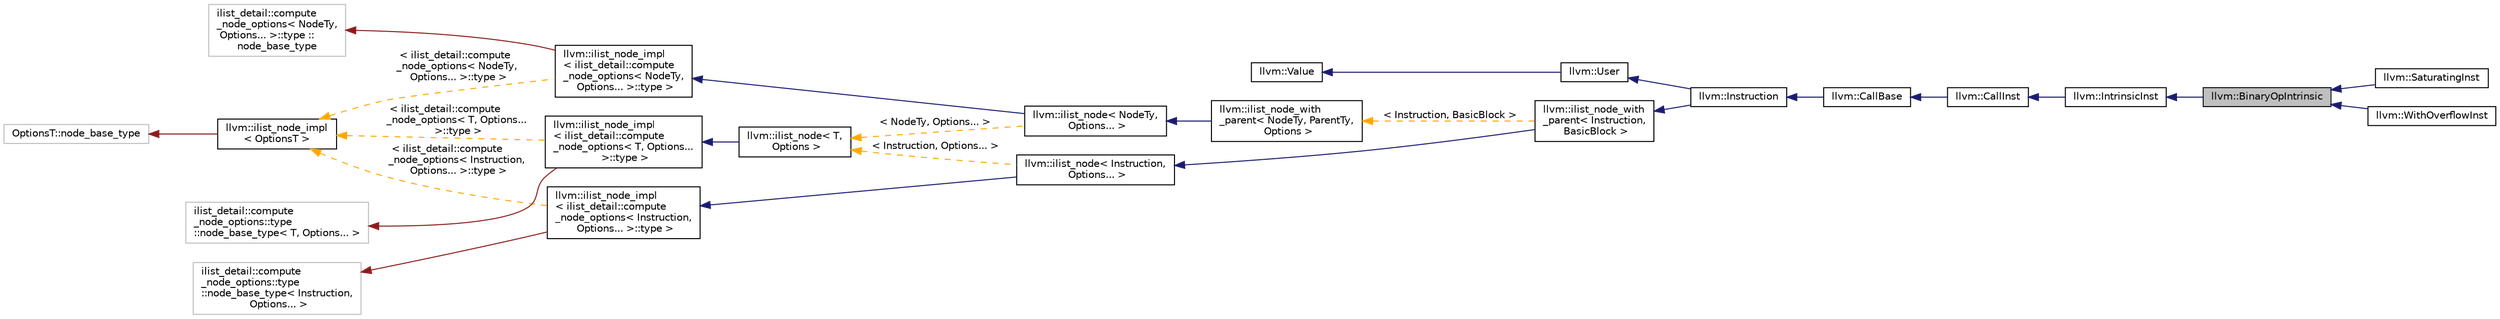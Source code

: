 digraph "llvm::BinaryOpIntrinsic"
{
 // LATEX_PDF_SIZE
  bgcolor="transparent";
  edge [fontname="Helvetica",fontsize="10",labelfontname="Helvetica",labelfontsize="10"];
  node [fontname="Helvetica",fontsize="10",shape=record];
  rankdir="LR";
  Node1 [label="llvm::BinaryOpIntrinsic",height=0.2,width=0.4,color="black", fillcolor="grey75", style="filled", fontcolor="black",tooltip="This class represents an intrinsic that is based on a binary operation."];
  Node2 -> Node1 [dir="back",color="midnightblue",fontsize="10",style="solid",fontname="Helvetica"];
  Node2 [label="llvm::IntrinsicInst",height=0.2,width=0.4,color="black",URL="$classllvm_1_1IntrinsicInst.html",tooltip="A wrapper class for inspecting calls to intrinsic functions."];
  Node3 -> Node2 [dir="back",color="midnightblue",fontsize="10",style="solid",fontname="Helvetica"];
  Node3 [label="llvm::CallInst",height=0.2,width=0.4,color="black",URL="$classllvm_1_1CallInst.html",tooltip="This class represents a function call, abstracting a target machine's calling convention."];
  Node4 -> Node3 [dir="back",color="midnightblue",fontsize="10",style="solid",fontname="Helvetica"];
  Node4 [label="llvm::CallBase",height=0.2,width=0.4,color="black",URL="$classllvm_1_1CallBase.html",tooltip="Base class for all callable instructions (InvokeInst and CallInst) Holds everything related to callin..."];
  Node5 -> Node4 [dir="back",color="midnightblue",fontsize="10",style="solid",fontname="Helvetica"];
  Node5 [label="llvm::Instruction",height=0.2,width=0.4,color="black",URL="$classllvm_1_1Instruction.html",tooltip=" "];
  Node6 -> Node5 [dir="back",color="midnightblue",fontsize="10",style="solid",fontname="Helvetica"];
  Node6 [label="llvm::User",height=0.2,width=0.4,color="black",URL="$classllvm_1_1User.html",tooltip=" "];
  Node7 -> Node6 [dir="back",color="midnightblue",fontsize="10",style="solid",fontname="Helvetica"];
  Node7 [label="llvm::Value",height=0.2,width=0.4,color="black",URL="$classllvm_1_1Value.html",tooltip="LLVM Value Representation."];
  Node8 -> Node5 [dir="back",color="midnightblue",fontsize="10",style="solid",fontname="Helvetica"];
  Node8 [label="llvm::ilist_node_with\l_parent\< Instruction,\l BasicBlock \>",height=0.2,width=0.4,color="black",URL="$classllvm_1_1ilist__node__with__parent.html",tooltip=" "];
  Node9 -> Node8 [dir="back",color="midnightblue",fontsize="10",style="solid",fontname="Helvetica"];
  Node9 [label="llvm::ilist_node\< Instruction,\l Options... \>",height=0.2,width=0.4,color="black",URL="$classllvm_1_1ilist__node.html",tooltip=" "];
  Node10 -> Node9 [dir="back",color="midnightblue",fontsize="10",style="solid",fontname="Helvetica"];
  Node10 [label="llvm::ilist_node_impl\l\< ilist_detail::compute\l_node_options\< Instruction,\l Options... \>::type \>",height=0.2,width=0.4,color="black",URL="$classllvm_1_1ilist__node__impl.html",tooltip=" "];
  Node11 -> Node10 [dir="back",color="firebrick4",fontsize="10",style="solid",fontname="Helvetica"];
  Node11 [label="ilist_detail::compute\l_node_options::type \l::node_base_type\< Instruction,\l Options... \>",height=0.2,width=0.4,color="grey75",tooltip=" "];
  Node12 -> Node10 [dir="back",color="orange",fontsize="10",style="dashed",label=" \< ilist_detail::compute\l_node_options\< Instruction,\l Options... \>::type \>" ,fontname="Helvetica"];
  Node12 [label="llvm::ilist_node_impl\l\< OptionsT \>",height=0.2,width=0.4,color="black",URL="$classllvm_1_1ilist__node__impl.html",tooltip="Implementation for an ilist node."];
  Node13 -> Node12 [dir="back",color="firebrick4",fontsize="10",style="solid",fontname="Helvetica"];
  Node13 [label="OptionsT::node_base_type",height=0.2,width=0.4,color="grey75",tooltip=" "];
  Node14 -> Node9 [dir="back",color="orange",fontsize="10",style="dashed",label=" \< Instruction, Options... \>" ,fontname="Helvetica"];
  Node14 [label="llvm::ilist_node\< T,\l Options \>",height=0.2,width=0.4,color="black",URL="$classllvm_1_1ilist__node.html",tooltip=" "];
  Node15 -> Node14 [dir="back",color="midnightblue",fontsize="10",style="solid",fontname="Helvetica"];
  Node15 [label="llvm::ilist_node_impl\l\< ilist_detail::compute\l_node_options\< T, Options...\l \>::type \>",height=0.2,width=0.4,color="black",URL="$classllvm_1_1ilist__node__impl.html",tooltip=" "];
  Node16 -> Node15 [dir="back",color="firebrick4",fontsize="10",style="solid",fontname="Helvetica"];
  Node16 [label="ilist_detail::compute\l_node_options::type \l::node_base_type\< T, Options... \>",height=0.2,width=0.4,color="grey75",tooltip=" "];
  Node12 -> Node15 [dir="back",color="orange",fontsize="10",style="dashed",label=" \< ilist_detail::compute\l_node_options\< T, Options...\l \>::type \>" ,fontname="Helvetica"];
  Node17 -> Node8 [dir="back",color="orange",fontsize="10",style="dashed",label=" \< Instruction, BasicBlock \>" ,fontname="Helvetica"];
  Node17 [label="llvm::ilist_node_with\l_parent\< NodeTy, ParentTy,\l Options \>",height=0.2,width=0.4,color="black",URL="$classllvm_1_1ilist__node__with__parent.html",tooltip="An ilist node that can access its parent list."];
  Node18 -> Node17 [dir="back",color="midnightblue",fontsize="10",style="solid",fontname="Helvetica"];
  Node18 [label="llvm::ilist_node\< NodeTy,\l Options... \>",height=0.2,width=0.4,color="black",URL="$classllvm_1_1ilist__node.html",tooltip=" "];
  Node19 -> Node18 [dir="back",color="midnightblue",fontsize="10",style="solid",fontname="Helvetica"];
  Node19 [label="llvm::ilist_node_impl\l\< ilist_detail::compute\l_node_options\< NodeTy,\l Options... \>::type \>",height=0.2,width=0.4,color="black",URL="$classllvm_1_1ilist__node__impl.html",tooltip=" "];
  Node20 -> Node19 [dir="back",color="firebrick4",fontsize="10",style="solid",fontname="Helvetica"];
  Node20 [label="ilist_detail::compute\l_node_options\< NodeTy,\l Options... \>::type ::\lnode_base_type",height=0.2,width=0.4,color="grey75",tooltip=" "];
  Node12 -> Node19 [dir="back",color="orange",fontsize="10",style="dashed",label=" \< ilist_detail::compute\l_node_options\< NodeTy,\l Options... \>::type \>" ,fontname="Helvetica"];
  Node14 -> Node18 [dir="back",color="orange",fontsize="10",style="dashed",label=" \< NodeTy, Options... \>" ,fontname="Helvetica"];
  Node1 -> Node21 [dir="back",color="midnightblue",fontsize="10",style="solid",fontname="Helvetica"];
  Node21 [label="llvm::SaturatingInst",height=0.2,width=0.4,color="black",URL="$classllvm_1_1SaturatingInst.html",tooltip="Represents a saturating add/sub intrinsic."];
  Node1 -> Node22 [dir="back",color="midnightblue",fontsize="10",style="solid",fontname="Helvetica"];
  Node22 [label="llvm::WithOverflowInst",height=0.2,width=0.4,color="black",URL="$classllvm_1_1WithOverflowInst.html",tooltip="Represents an op.with.overflow intrinsic."];
}

